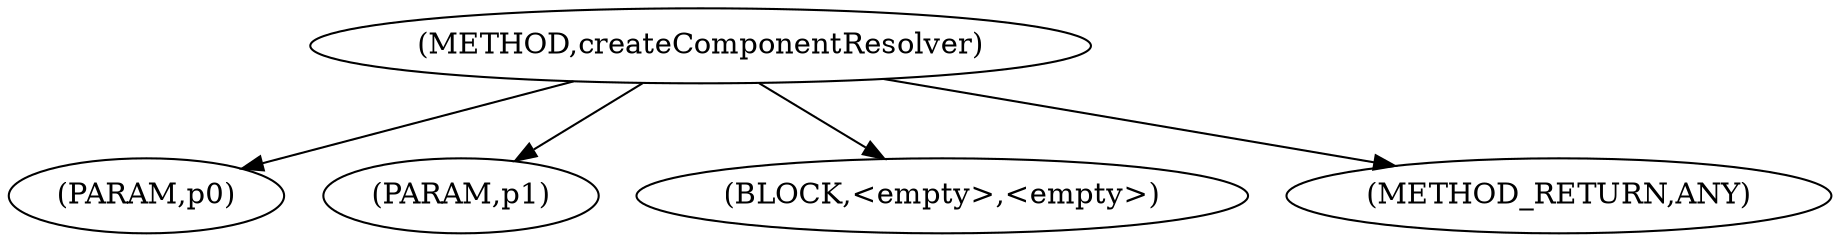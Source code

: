 digraph "createComponentResolver" {  
"1947" [label = <(METHOD,createComponentResolver)> ]
"1948" [label = <(PARAM,p0)> ]
"1949" [label = <(PARAM,p1)> ]
"1950" [label = <(BLOCK,&lt;empty&gt;,&lt;empty&gt;)> ]
"1951" [label = <(METHOD_RETURN,ANY)> ]
  "1947" -> "1948" 
  "1947" -> "1949" 
  "1947" -> "1950" 
  "1947" -> "1951" 
}
